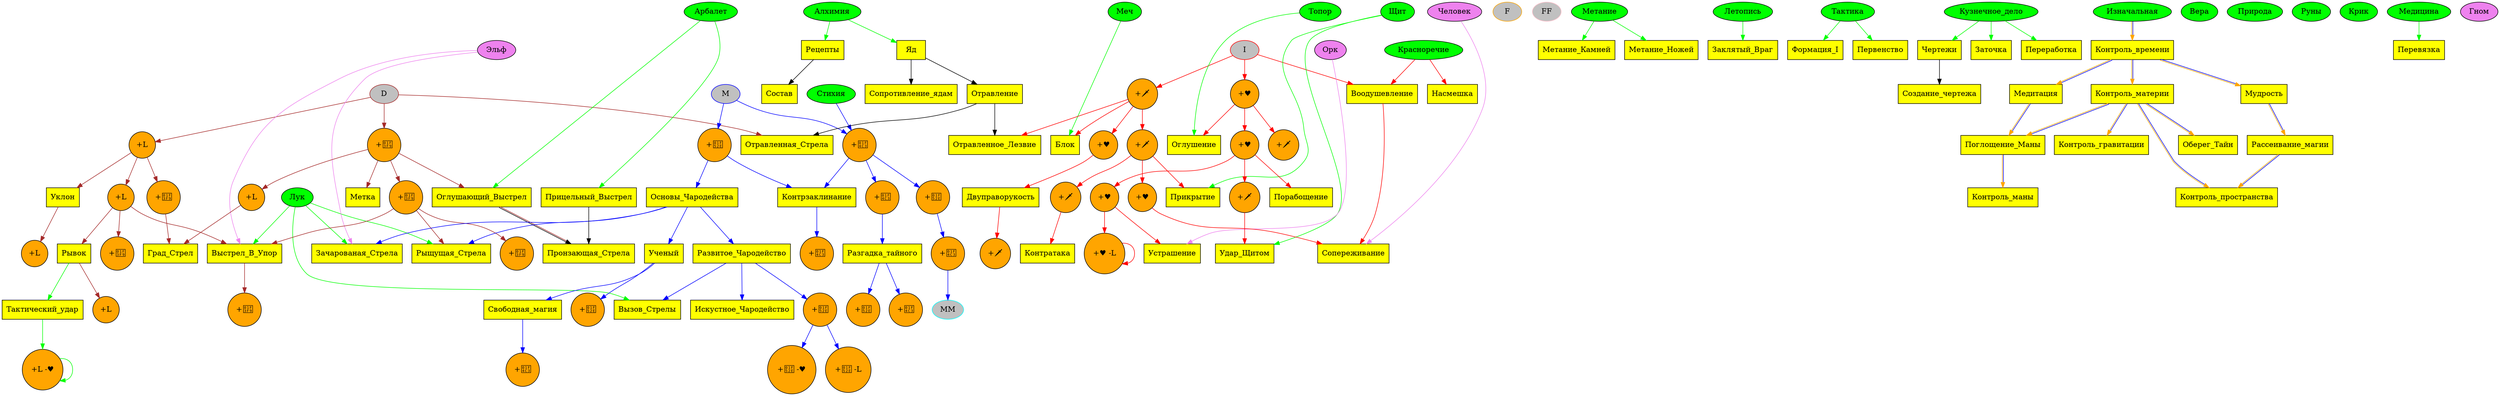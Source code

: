 ﻿	digraph rpg {
 	node [style=filled, fillcolor=gray]
 	D [color="brown"]
 	I [color="red"]
 	M [color="blue"]
 	MM [color="cyan"]
 	F [color="orange"]
 	FF [color="pink"]
 	node [fillcolor=green]
 	Лук Арбалет Алхимия Стихия Меч Метание Топор Щит Летопись Тактика Кузнечное_дело
 	Изначальная Вера Природа Руны Крик Красноречие Медицина
 	node [fillcolor=violet]
 	Человек Гном Эльф Орк


 	node [label="+🗡", style=filled, shape=circle, fillcolor=orange, color=black]
    sword1 sword2 sword3 sword4 sword5 sword6
 	node [label="+♥", style=filled, shape=circle, fillcolor=orange, color=black]
    heart1 heart2 heart3 heart4 heart5
 	node [label="+♥ -L", style=filled, shape=circle, fillcolor=orange, color=black]
    plus_heart_minus_speed 
 	node [label="+L", style=filled, shape=circle, fillcolor=orange, color=black]
    speed1 speed2 speed3 speed4 speed5
 	node [label="+🏹", style=filled, shape=circle, fillcolor=orange, color=black]
    bow1 bow2 bow3 bow4 bow5 bow6
 	node [label="+L -♥", style=filled, shape=circle, fillcolor=orange, color=black]
    speed_plus_heart_minus
	node [label="+📃", style=filled, shape=circle, fillcolor=orange, color=black]
	spell1 spell2 spell3 spell4 spell5 spell6
	node [label="+🔮", style=filled, shape=circle, fillcolor=orange, color=black]
	mana1 mana2 mana3 mana4 mana5
	node [label="+🔮 -♥", style=filled, shape=circle, fillcolor=orange, color=black]
	plus_mana_minus_heart
	node [label="+🔮 -L", style=filled, shape=circle, fillcolor=orange, color=black]
	plus_mana_minus_speed
	
 	edge [color="brown"]
 	D -> speed1 -> speed2 -> bow6
    D -> bow1 -> bow2 -> bow3
    speed1 -> bow5
    bow1 -> speed5

 	edge [color="blue"]
 	M -> spell1 -> spell2
	M -> mana1
	spell1 -> mana2 -> spell3 -> MM
	mana3 -> plus_mana_minus_heart
	mana3 -> plus_mana_minus_speed
	
// 	edge [color="red"]
// 	I -> I1 -> I2 -> I3 -> I4 -> I5 -> I6 -> I7 -> I7
    edge [color="red", weight=5]
    I -> sword1 -> sword2 -> sword3
    I -> heart1 -> heart2 -> heart3 -> plus_heart_minus_speed -> plus_heart_minus_speed
    heart1 -> sword4 
    heart2 -> sword5
    sword1 -> heart4
    sword2 -> heart5
    edge [weight=1]

// 	edge [color="orange"]
// 	Вера -> FH1 -> FH2 -> FH3 -> FH4
// 	Природа -> FE1 -> FE2 -> FE3 -> FE4
// 	Руны -> FD1 -> FD2 -> FD3 -> FD4
// 	Крик -> FO1 -> FO2 -> FO3 -> FO4
// 	edge [color="pink"]
// 	FF -> FH4
// 	FF -> FE4
// 	FF -> FD4
// 	FF -> FO4
// 	edge [color="orange:pink"]
// 	FH4 -> FH5 -> FH6 -> FH7 -> FH7
// 	FE4 -> FE5 -> FE6 -> FE7 -> FE7
// 	FD4 -> FD5 -> FD6 -> FD7 -> FD7
// 	FO4 -> FO5 -> FO6 -> FO7 -> FO7
// 	edge [color="orange:blue"]
// 	; Изначальная -> Y1 -> Y2 -> Y3 -> Y4 -> Y4
// 
// 	node [label="", width=0.1 style=solid, shape=circle, color=violet]
// 	_sword _axe
// 
// ;	node [label="", width=0.1, height=0.1, style=solid, shape=box, color=green]
// ;	_xor
// 
 	node [label="\N", shape=box, style=filled, fillcolor=yellow, color=black]
 	edge [color="violet"]
// 	Человек -> _sword
 	Человек -> Сопереживание [weight=0]
// 	Человек -> Вера
// 	Эльф -> _sword
 	Эльф -> Зачарованая_Стрела [weight=0]
 	Эльф -> Выстрел_В_Упор [weight=0]
// 	Эльф -> Природа
// 	Гном -> _axe
// 	Гном -> Руны
// 	Орк -> _axe
 	Орк -> Устрашение [weight=0]
// 	Орк -> Крик
// 	_sword -> Меч
// 	_axe -> Топор
// 
 	edge [color="red"]
 	Красноречие -> Насмешка
 	I -> Воодушевление 
    Красноречие -> Воодушевление
 	sword1 -> Блок
 	heart1 -> Оглушение
// 	I1 -> Ловушка
 	sword1 -> Отравленное_Лезвие
 	heart2 -> Порабощение
 	heart4 -> Двуправорукость -> sword6
 	sword2 -> Прикрытие
 	heart3 -> Устрашение
// 	I3 -> Мертвый_Хват
 	sword5 -> Удар_Щитом
 	heart5 -> Сопереживание
    Воодушевление -> Сопереживание
 	sword3 -> Контратака

 	edge [color="brown"]
// 	D  -> Кража
 	D -> Отравленная_Стрела
 	bow1 -> Метка
    bow1 -> Оглушающий_Выстрел 
 	speed1 -> Уклон -> speed3
// 	D1 -> Ловушка
// 	D1 -> Оглушающий_Выстрел
 	bow2 -> Рыщущая_Стрела
// 	D2 -> Пронзающая_Стрела
 	speed2 -> Рывок -> speed4
 	bow5 -> Град_Стрел
 	speed5 -> Град_Стрел
 	bow2 -> Выстрел_В_Упор
 	speed2 -> Выстрел_В_Упор -> bow4
	
 	edge [color="blue"]
	mana1 -> Контрзаклинание
	mana1 -> Основы_Чародейства 
 	Стихия -> spell1
// 	M  -> Изначальная
 	spell2 -> Разгадка_тайного
	Разгадка_тайного -> spell5
	Разгадка_тайного -> mana5
 	Основы_Чародейства -> Развитое_Чародейство -> Искустное_Чародейство
	Основы_Чародейства -> Ученый
	Ученый -> mana4
	Ученый -> Свободная_магия
	Свободная_магия -> spell6
	Развитое_Чародейство -> mana3
// 	M3 -> MM
// 	M4 -> Искустное_Чародейство
// 	M4 -> SM1
 	spell1 -> Контрзаклинание
	Контрзаклинание -> spell4
// 	edge [color="cyan"]
// 	MM  -> SM1 -> SM2 -> SM3 -> SM4 -> SM4
// 	MM  -> Искустное_Чародейство
// 	SM1 -> Дитя_стехии -> Изменчивая_мана
// 
 	edge [color="green"]
// 	Лук -> Уклон
// 	Лук -> Рывок
 	Лук -> Рыщущая_Стрела
 	Лук -> Зачарованая_Стрела
 	Лук -> Вызов_Стрелы
 	Лук -> Выстрел_В_Упор
 	Рывок -> Тактический_удар -> speed_plus_heart_minus -> speed_plus_heart_minus
 	Арбалет -> Прицельный_Выстрел [weight=0]
 	Арбалет -> Оглушающий_Выстрел [weight=0]
 	Меч -> Блок [weight=0]
 	Топор -> Оглушение [weight=0]
 	Щит -> Прикрытие [weight=0]
 	Щит -> Удар_Щитом [weight=0]
 	Алхимия -> Рецепты // Позваляет пользоватся рецептами
 	Алхимия -> Яд
    Медицина -> Перевязка
 	Летопись -> Заклятый_Враг // Урон к негативно описанной фракции
 	Тактика -> Формация_I
 	Тактика -> Первенство
 	Кузнечное_дело -> Чертежи // Позваляет пользоватся чертежами
 	Кузнечное_дело -> Заточка // Добавляет +1 к базовому урону оружия, шанс сломать предмет 50%
 	Кузнечное_дело -> Переработка // Уничтожаем выбранный предмет и получаем ресурсы
 	Метание -> Метание_Камней
 	Метание -> Метание_Ножей
 
// 	edge [color="orange"]
// 	F -> Изначальная
// 	F -> Вера
// 	F -> Природа
// 	F -> Руны
// 	F -> Крик
// 	edge [color="pink"]
// 
 	edge [color="orange:blue"]
 	Изначальная -> Контроль_времени //Замедление и ускорение
 	Контроль_времени -> Контроль_материи //Разрушение
 	Контроль_материи -> Контроль_пространства //Телепортация
 	Контроль_времени -> Медитация -> Поглощение_Маны -> Контроль_маны //Взрыв маны
 	Контроль_времени -> Мудрость -> Рассеивание_магии -> Контроль_пространства
 	Контроль_материи -> Поглощение_Маны
 	Контроль_материи -> Оберег_Тайн // Защита от магии
 	Контроль_материи -> Контроль_гравитации //Левитация
 
// 	edge [color="brown:red"]
// 	Ловушка -> Обезвредить_Ловушку
// 	Ловушка -> Ядовитая_Ловушка
 
 	edge [color="blue"]
 	Основы_Чародейства -> Рыщущая_Стрела
 	Основы_Чародейства -> Зачарованая_Стрела
 	Развитое_Чародейство -> Вызов_Стрелы
 
 	edge [color="black"]
 	Рецепты -> Состав // Создание рецепта, зелье при этом исчезает, шанс создания 2/6
 	Чертежи -> Создание_чертежа // При успехе предмет ломается но появляется чертеж, при неудаче предмет ломается, шанс успеха 2/6
 	Яд -> Отравление
 	Яд -> Сопротивление_ядам // Снижается длительность действия яда
 	Отравление -> Отравленная_Стрела
// 	Отравление -> Ядовитая_Ловушка
 	Отравление -> Отравленное_Лезвие
// 	Ловушка -> Обезвредить_Ловушку
// 	Ловушка -> Ядовитая_Ловушка
// 	Ловушка -> Нахождение_ловушек
// 	Формация_I -> Формация_II ; Ширина стартовой линии увеличается до 3
    Прицельный_Выстрел -> Пронзающая_Стрела
    Оглушающий_Выстрел -> Пронзающая_Стрела [color="black:brown"]
}
